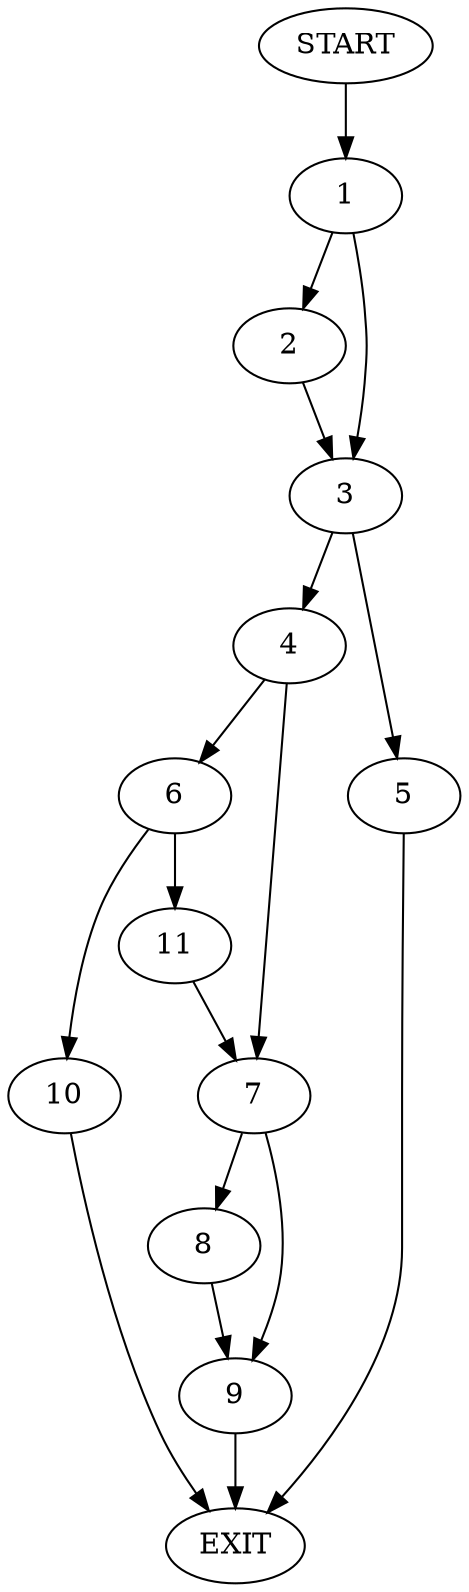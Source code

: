 digraph {
0 [label="START"]
12 [label="EXIT"]
0 -> 1
1 -> 2
1 -> 3
2 -> 3
3 -> 4
3 -> 5
5 -> 12
4 -> 6
4 -> 7
7 -> 8
7 -> 9
6 -> 10
6 -> 11
10 -> 12
11 -> 7
8 -> 9
9 -> 12
}
